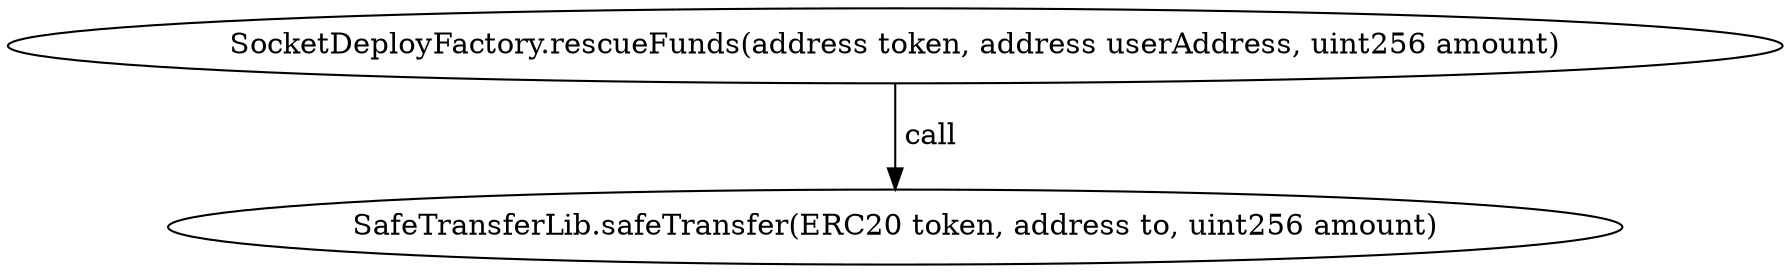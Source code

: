 digraph "" {
	graph [bb="0,0,709.66,124.8"];
	node [label="\N"];
	"SocketDeployFactory.rescueFunds(address token, address userAddress, uint256 amount)"	 [height=0.5,
		pos="354.83,106.8",
		width=9.8563];
	"SafeTransferLib.safeTransfer(ERC20 token, address to, uint256 amount)"	 [height=0.5,
		pos="354.83,18",
		width=8.1426];
	"SocketDeployFactory.rescueFunds(address token, address userAddress, uint256 amount)" -> "SafeTransferLib.safeTransfer(ERC20 token, address to, uint256 amount)" [key=call,
	label=" call",
	lp="366.68,62.4",
	pos="e,354.83,36.072 354.83,88.401 354.83,76.295 354.83,60.208 354.83,46.467"];
}
